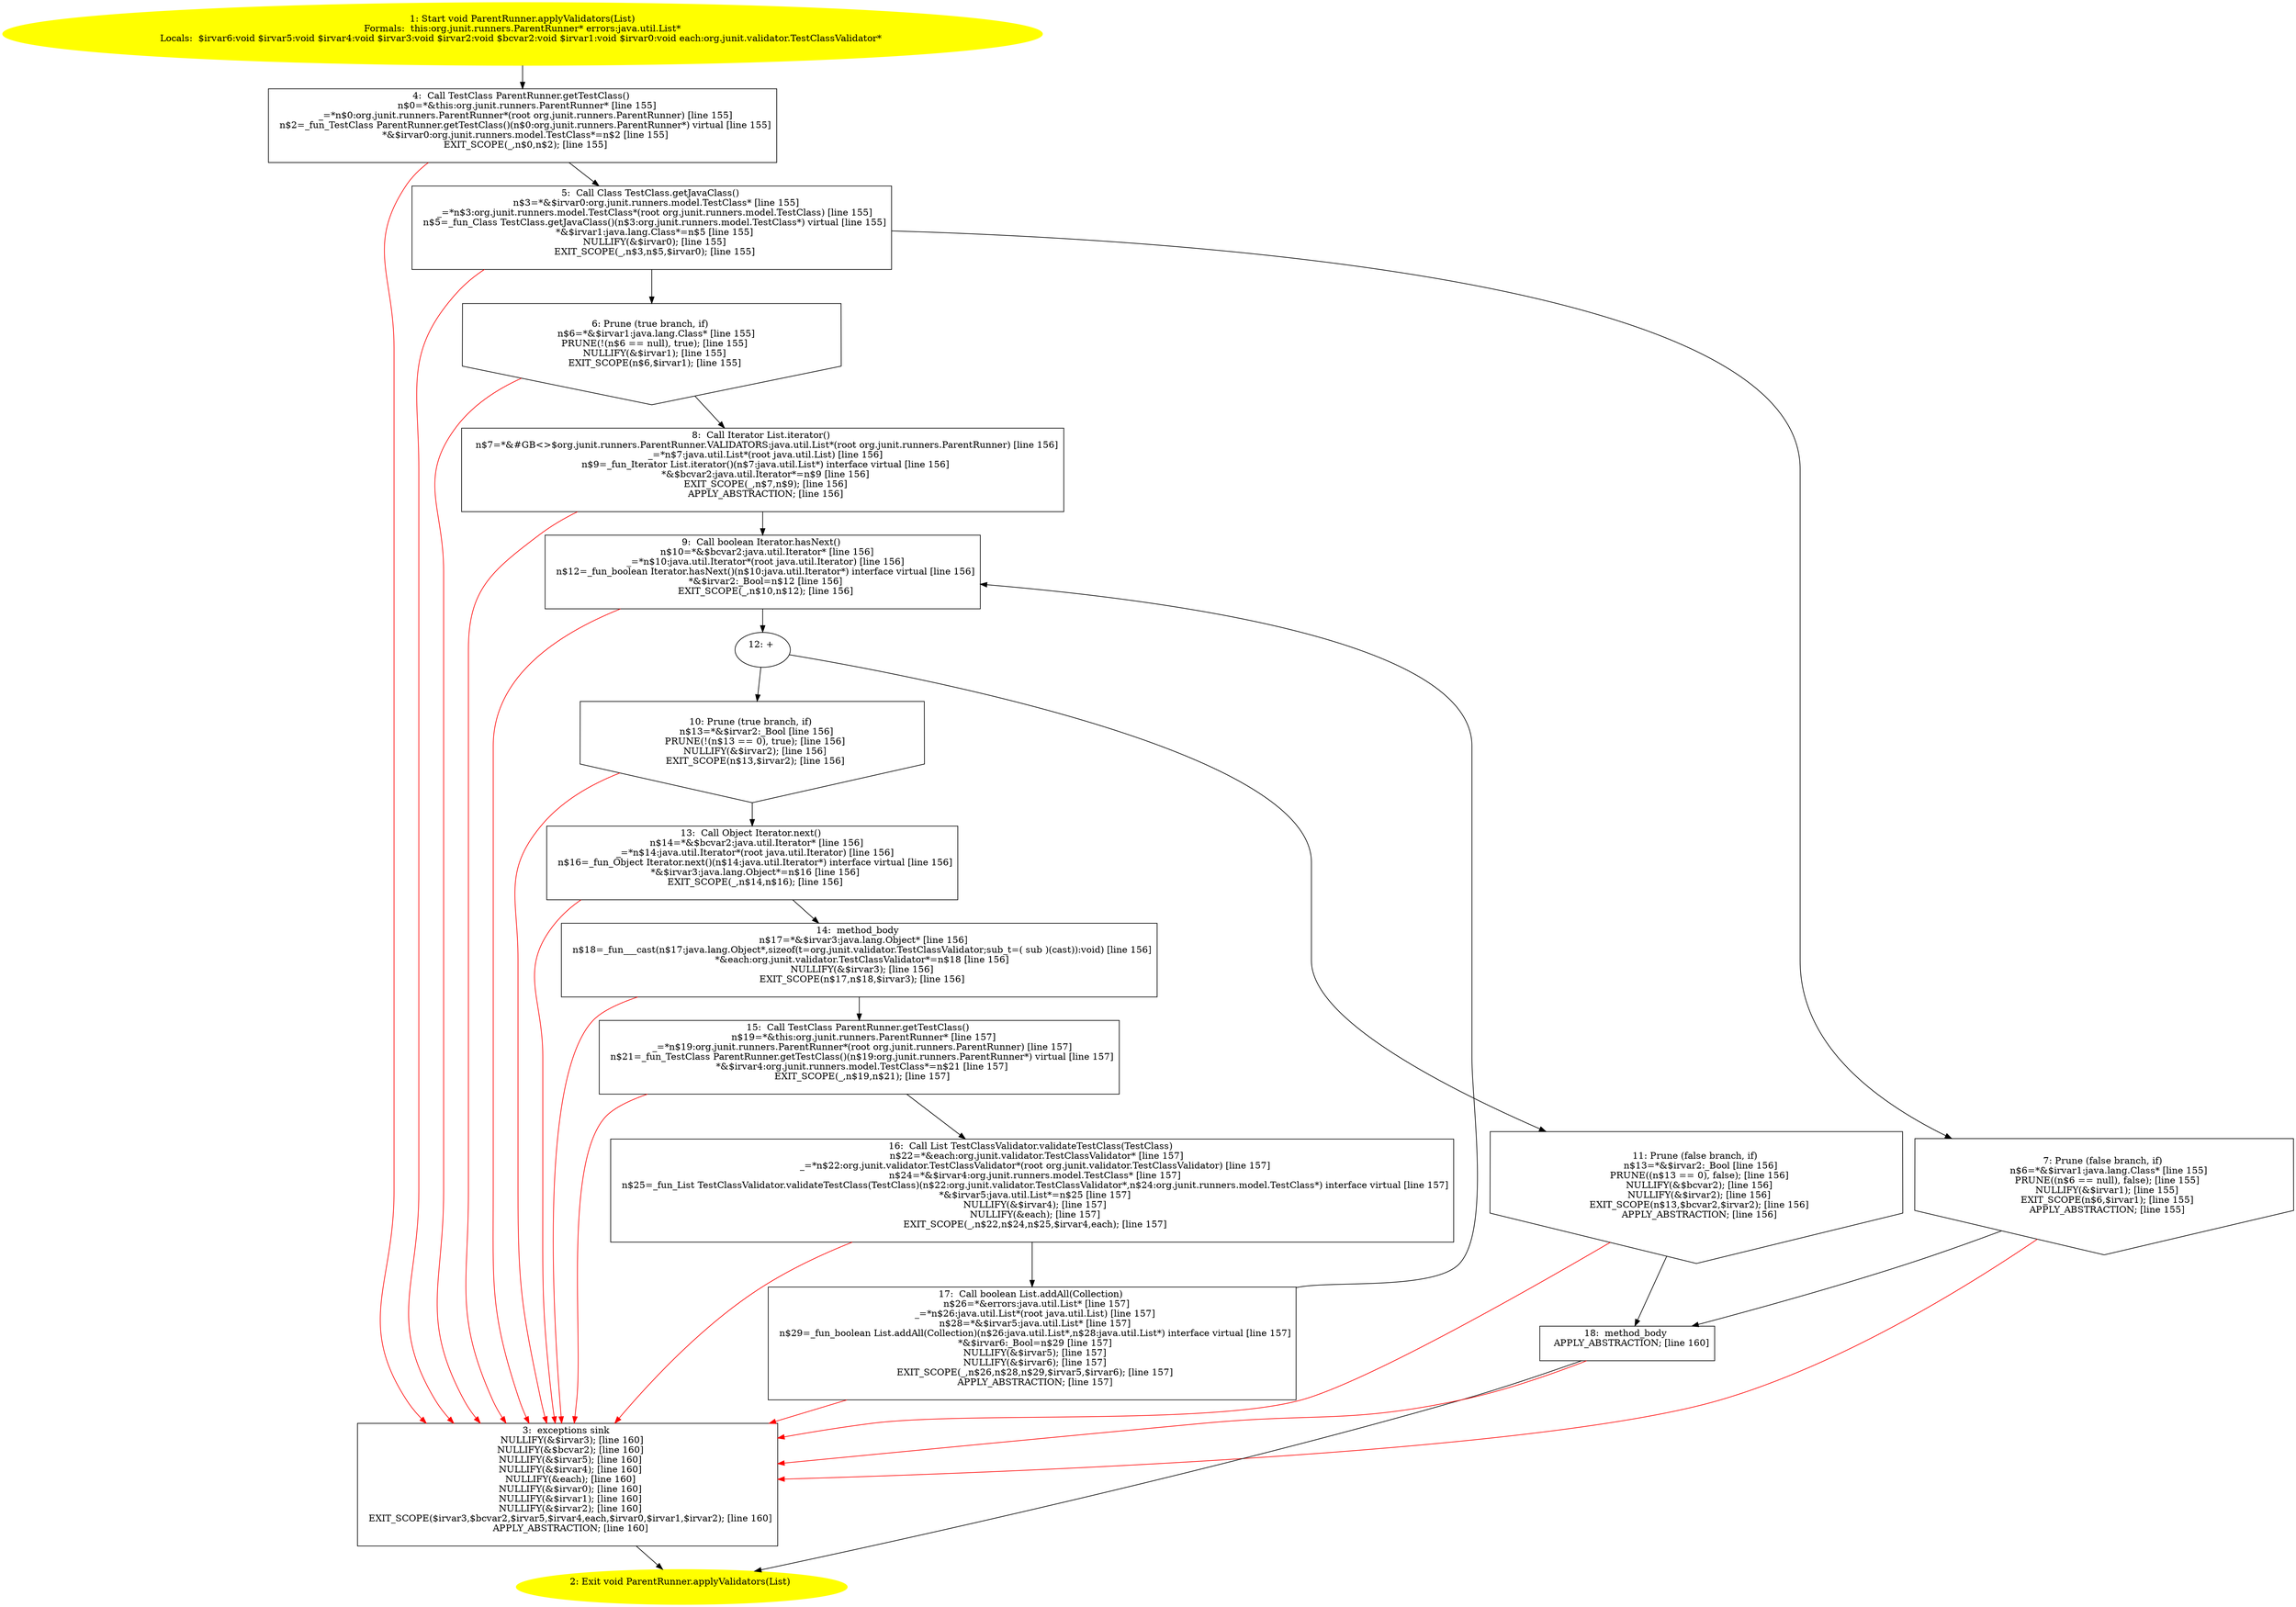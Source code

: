 /* @generated */
digraph cfg {
"org.junit.runners.ParentRunner.applyValidators(java.util.List):void.b3ec91a7c938b336f4b62362bbc3e8c9_1" [label="1: Start void ParentRunner.applyValidators(List)\nFormals:  this:org.junit.runners.ParentRunner* errors:java.util.List*\nLocals:  $irvar6:void $irvar5:void $irvar4:void $irvar3:void $irvar2:void $bcvar2:void $irvar1:void $irvar0:void each:org.junit.validator.TestClassValidator* \n  " color=yellow style=filled]
	

	 "org.junit.runners.ParentRunner.applyValidators(java.util.List):void.b3ec91a7c938b336f4b62362bbc3e8c9_1" -> "org.junit.runners.ParentRunner.applyValidators(java.util.List):void.b3ec91a7c938b336f4b62362bbc3e8c9_4" ;
"org.junit.runners.ParentRunner.applyValidators(java.util.List):void.b3ec91a7c938b336f4b62362bbc3e8c9_2" [label="2: Exit void ParentRunner.applyValidators(List) \n  " color=yellow style=filled]
	

"org.junit.runners.ParentRunner.applyValidators(java.util.List):void.b3ec91a7c938b336f4b62362bbc3e8c9_3" [label="3:  exceptions sink \n   NULLIFY(&$irvar3); [line 160]\n  NULLIFY(&$bcvar2); [line 160]\n  NULLIFY(&$irvar5); [line 160]\n  NULLIFY(&$irvar4); [line 160]\n  NULLIFY(&each); [line 160]\n  NULLIFY(&$irvar0); [line 160]\n  NULLIFY(&$irvar1); [line 160]\n  NULLIFY(&$irvar2); [line 160]\n  EXIT_SCOPE($irvar3,$bcvar2,$irvar5,$irvar4,each,$irvar0,$irvar1,$irvar2); [line 160]\n  APPLY_ABSTRACTION; [line 160]\n " shape="box"]
	

	 "org.junit.runners.ParentRunner.applyValidators(java.util.List):void.b3ec91a7c938b336f4b62362bbc3e8c9_3" -> "org.junit.runners.ParentRunner.applyValidators(java.util.List):void.b3ec91a7c938b336f4b62362bbc3e8c9_2" ;
"org.junit.runners.ParentRunner.applyValidators(java.util.List):void.b3ec91a7c938b336f4b62362bbc3e8c9_4" [label="4:  Call TestClass ParentRunner.getTestClass() \n   n$0=*&this:org.junit.runners.ParentRunner* [line 155]\n  _=*n$0:org.junit.runners.ParentRunner*(root org.junit.runners.ParentRunner) [line 155]\n  n$2=_fun_TestClass ParentRunner.getTestClass()(n$0:org.junit.runners.ParentRunner*) virtual [line 155]\n  *&$irvar0:org.junit.runners.model.TestClass*=n$2 [line 155]\n  EXIT_SCOPE(_,n$0,n$2); [line 155]\n " shape="box"]
	

	 "org.junit.runners.ParentRunner.applyValidators(java.util.List):void.b3ec91a7c938b336f4b62362bbc3e8c9_4" -> "org.junit.runners.ParentRunner.applyValidators(java.util.List):void.b3ec91a7c938b336f4b62362bbc3e8c9_5" ;
	 "org.junit.runners.ParentRunner.applyValidators(java.util.List):void.b3ec91a7c938b336f4b62362bbc3e8c9_4" -> "org.junit.runners.ParentRunner.applyValidators(java.util.List):void.b3ec91a7c938b336f4b62362bbc3e8c9_3" [color="red" ];
"org.junit.runners.ParentRunner.applyValidators(java.util.List):void.b3ec91a7c938b336f4b62362bbc3e8c9_5" [label="5:  Call Class TestClass.getJavaClass() \n   n$3=*&$irvar0:org.junit.runners.model.TestClass* [line 155]\n  _=*n$3:org.junit.runners.model.TestClass*(root org.junit.runners.model.TestClass) [line 155]\n  n$5=_fun_Class TestClass.getJavaClass()(n$3:org.junit.runners.model.TestClass*) virtual [line 155]\n  *&$irvar1:java.lang.Class*=n$5 [line 155]\n  NULLIFY(&$irvar0); [line 155]\n  EXIT_SCOPE(_,n$3,n$5,$irvar0); [line 155]\n " shape="box"]
	

	 "org.junit.runners.ParentRunner.applyValidators(java.util.List):void.b3ec91a7c938b336f4b62362bbc3e8c9_5" -> "org.junit.runners.ParentRunner.applyValidators(java.util.List):void.b3ec91a7c938b336f4b62362bbc3e8c9_6" ;
	 "org.junit.runners.ParentRunner.applyValidators(java.util.List):void.b3ec91a7c938b336f4b62362bbc3e8c9_5" -> "org.junit.runners.ParentRunner.applyValidators(java.util.List):void.b3ec91a7c938b336f4b62362bbc3e8c9_7" ;
	 "org.junit.runners.ParentRunner.applyValidators(java.util.List):void.b3ec91a7c938b336f4b62362bbc3e8c9_5" -> "org.junit.runners.ParentRunner.applyValidators(java.util.List):void.b3ec91a7c938b336f4b62362bbc3e8c9_3" [color="red" ];
"org.junit.runners.ParentRunner.applyValidators(java.util.List):void.b3ec91a7c938b336f4b62362bbc3e8c9_6" [label="6: Prune (true branch, if) \n   n$6=*&$irvar1:java.lang.Class* [line 155]\n  PRUNE(!(n$6 == null), true); [line 155]\n  NULLIFY(&$irvar1); [line 155]\n  EXIT_SCOPE(n$6,$irvar1); [line 155]\n " shape="invhouse"]
	

	 "org.junit.runners.ParentRunner.applyValidators(java.util.List):void.b3ec91a7c938b336f4b62362bbc3e8c9_6" -> "org.junit.runners.ParentRunner.applyValidators(java.util.List):void.b3ec91a7c938b336f4b62362bbc3e8c9_8" ;
	 "org.junit.runners.ParentRunner.applyValidators(java.util.List):void.b3ec91a7c938b336f4b62362bbc3e8c9_6" -> "org.junit.runners.ParentRunner.applyValidators(java.util.List):void.b3ec91a7c938b336f4b62362bbc3e8c9_3" [color="red" ];
"org.junit.runners.ParentRunner.applyValidators(java.util.List):void.b3ec91a7c938b336f4b62362bbc3e8c9_7" [label="7: Prune (false branch, if) \n   n$6=*&$irvar1:java.lang.Class* [line 155]\n  PRUNE((n$6 == null), false); [line 155]\n  NULLIFY(&$irvar1); [line 155]\n  EXIT_SCOPE(n$6,$irvar1); [line 155]\n  APPLY_ABSTRACTION; [line 155]\n " shape="invhouse"]
	

	 "org.junit.runners.ParentRunner.applyValidators(java.util.List):void.b3ec91a7c938b336f4b62362bbc3e8c9_7" -> "org.junit.runners.ParentRunner.applyValidators(java.util.List):void.b3ec91a7c938b336f4b62362bbc3e8c9_18" ;
	 "org.junit.runners.ParentRunner.applyValidators(java.util.List):void.b3ec91a7c938b336f4b62362bbc3e8c9_7" -> "org.junit.runners.ParentRunner.applyValidators(java.util.List):void.b3ec91a7c938b336f4b62362bbc3e8c9_3" [color="red" ];
"org.junit.runners.ParentRunner.applyValidators(java.util.List):void.b3ec91a7c938b336f4b62362bbc3e8c9_8" [label="8:  Call Iterator List.iterator() \n   n$7=*&#GB<>$org.junit.runners.ParentRunner.VALIDATORS:java.util.List*(root org.junit.runners.ParentRunner) [line 156]\n  _=*n$7:java.util.List*(root java.util.List) [line 156]\n  n$9=_fun_Iterator List.iterator()(n$7:java.util.List*) interface virtual [line 156]\n  *&$bcvar2:java.util.Iterator*=n$9 [line 156]\n  EXIT_SCOPE(_,n$7,n$9); [line 156]\n  APPLY_ABSTRACTION; [line 156]\n " shape="box"]
	

	 "org.junit.runners.ParentRunner.applyValidators(java.util.List):void.b3ec91a7c938b336f4b62362bbc3e8c9_8" -> "org.junit.runners.ParentRunner.applyValidators(java.util.List):void.b3ec91a7c938b336f4b62362bbc3e8c9_9" ;
	 "org.junit.runners.ParentRunner.applyValidators(java.util.List):void.b3ec91a7c938b336f4b62362bbc3e8c9_8" -> "org.junit.runners.ParentRunner.applyValidators(java.util.List):void.b3ec91a7c938b336f4b62362bbc3e8c9_3" [color="red" ];
"org.junit.runners.ParentRunner.applyValidators(java.util.List):void.b3ec91a7c938b336f4b62362bbc3e8c9_9" [label="9:  Call boolean Iterator.hasNext() \n   n$10=*&$bcvar2:java.util.Iterator* [line 156]\n  _=*n$10:java.util.Iterator*(root java.util.Iterator) [line 156]\n  n$12=_fun_boolean Iterator.hasNext()(n$10:java.util.Iterator*) interface virtual [line 156]\n  *&$irvar2:_Bool=n$12 [line 156]\n  EXIT_SCOPE(_,n$10,n$12); [line 156]\n " shape="box"]
	

	 "org.junit.runners.ParentRunner.applyValidators(java.util.List):void.b3ec91a7c938b336f4b62362bbc3e8c9_9" -> "org.junit.runners.ParentRunner.applyValidators(java.util.List):void.b3ec91a7c938b336f4b62362bbc3e8c9_12" ;
	 "org.junit.runners.ParentRunner.applyValidators(java.util.List):void.b3ec91a7c938b336f4b62362bbc3e8c9_9" -> "org.junit.runners.ParentRunner.applyValidators(java.util.List):void.b3ec91a7c938b336f4b62362bbc3e8c9_3" [color="red" ];
"org.junit.runners.ParentRunner.applyValidators(java.util.List):void.b3ec91a7c938b336f4b62362bbc3e8c9_10" [label="10: Prune (true branch, if) \n   n$13=*&$irvar2:_Bool [line 156]\n  PRUNE(!(n$13 == 0), true); [line 156]\n  NULLIFY(&$irvar2); [line 156]\n  EXIT_SCOPE(n$13,$irvar2); [line 156]\n " shape="invhouse"]
	

	 "org.junit.runners.ParentRunner.applyValidators(java.util.List):void.b3ec91a7c938b336f4b62362bbc3e8c9_10" -> "org.junit.runners.ParentRunner.applyValidators(java.util.List):void.b3ec91a7c938b336f4b62362bbc3e8c9_13" ;
	 "org.junit.runners.ParentRunner.applyValidators(java.util.List):void.b3ec91a7c938b336f4b62362bbc3e8c9_10" -> "org.junit.runners.ParentRunner.applyValidators(java.util.List):void.b3ec91a7c938b336f4b62362bbc3e8c9_3" [color="red" ];
"org.junit.runners.ParentRunner.applyValidators(java.util.List):void.b3ec91a7c938b336f4b62362bbc3e8c9_11" [label="11: Prune (false branch, if) \n   n$13=*&$irvar2:_Bool [line 156]\n  PRUNE((n$13 == 0), false); [line 156]\n  NULLIFY(&$bcvar2); [line 156]\n  NULLIFY(&$irvar2); [line 156]\n  EXIT_SCOPE(n$13,$bcvar2,$irvar2); [line 156]\n  APPLY_ABSTRACTION; [line 156]\n " shape="invhouse"]
	

	 "org.junit.runners.ParentRunner.applyValidators(java.util.List):void.b3ec91a7c938b336f4b62362bbc3e8c9_11" -> "org.junit.runners.ParentRunner.applyValidators(java.util.List):void.b3ec91a7c938b336f4b62362bbc3e8c9_18" ;
	 "org.junit.runners.ParentRunner.applyValidators(java.util.List):void.b3ec91a7c938b336f4b62362bbc3e8c9_11" -> "org.junit.runners.ParentRunner.applyValidators(java.util.List):void.b3ec91a7c938b336f4b62362bbc3e8c9_3" [color="red" ];
"org.junit.runners.ParentRunner.applyValidators(java.util.List):void.b3ec91a7c938b336f4b62362bbc3e8c9_12" [label="12: + \n  " ]
	

	 "org.junit.runners.ParentRunner.applyValidators(java.util.List):void.b3ec91a7c938b336f4b62362bbc3e8c9_12" -> "org.junit.runners.ParentRunner.applyValidators(java.util.List):void.b3ec91a7c938b336f4b62362bbc3e8c9_10" ;
	 "org.junit.runners.ParentRunner.applyValidators(java.util.List):void.b3ec91a7c938b336f4b62362bbc3e8c9_12" -> "org.junit.runners.ParentRunner.applyValidators(java.util.List):void.b3ec91a7c938b336f4b62362bbc3e8c9_11" ;
"org.junit.runners.ParentRunner.applyValidators(java.util.List):void.b3ec91a7c938b336f4b62362bbc3e8c9_13" [label="13:  Call Object Iterator.next() \n   n$14=*&$bcvar2:java.util.Iterator* [line 156]\n  _=*n$14:java.util.Iterator*(root java.util.Iterator) [line 156]\n  n$16=_fun_Object Iterator.next()(n$14:java.util.Iterator*) interface virtual [line 156]\n  *&$irvar3:java.lang.Object*=n$16 [line 156]\n  EXIT_SCOPE(_,n$14,n$16); [line 156]\n " shape="box"]
	

	 "org.junit.runners.ParentRunner.applyValidators(java.util.List):void.b3ec91a7c938b336f4b62362bbc3e8c9_13" -> "org.junit.runners.ParentRunner.applyValidators(java.util.List):void.b3ec91a7c938b336f4b62362bbc3e8c9_14" ;
	 "org.junit.runners.ParentRunner.applyValidators(java.util.List):void.b3ec91a7c938b336f4b62362bbc3e8c9_13" -> "org.junit.runners.ParentRunner.applyValidators(java.util.List):void.b3ec91a7c938b336f4b62362bbc3e8c9_3" [color="red" ];
"org.junit.runners.ParentRunner.applyValidators(java.util.List):void.b3ec91a7c938b336f4b62362bbc3e8c9_14" [label="14:  method_body \n   n$17=*&$irvar3:java.lang.Object* [line 156]\n  n$18=_fun___cast(n$17:java.lang.Object*,sizeof(t=org.junit.validator.TestClassValidator;sub_t=( sub )(cast)):void) [line 156]\n  *&each:org.junit.validator.TestClassValidator*=n$18 [line 156]\n  NULLIFY(&$irvar3); [line 156]\n  EXIT_SCOPE(n$17,n$18,$irvar3); [line 156]\n " shape="box"]
	

	 "org.junit.runners.ParentRunner.applyValidators(java.util.List):void.b3ec91a7c938b336f4b62362bbc3e8c9_14" -> "org.junit.runners.ParentRunner.applyValidators(java.util.List):void.b3ec91a7c938b336f4b62362bbc3e8c9_15" ;
	 "org.junit.runners.ParentRunner.applyValidators(java.util.List):void.b3ec91a7c938b336f4b62362bbc3e8c9_14" -> "org.junit.runners.ParentRunner.applyValidators(java.util.List):void.b3ec91a7c938b336f4b62362bbc3e8c9_3" [color="red" ];
"org.junit.runners.ParentRunner.applyValidators(java.util.List):void.b3ec91a7c938b336f4b62362bbc3e8c9_15" [label="15:  Call TestClass ParentRunner.getTestClass() \n   n$19=*&this:org.junit.runners.ParentRunner* [line 157]\n  _=*n$19:org.junit.runners.ParentRunner*(root org.junit.runners.ParentRunner) [line 157]\n  n$21=_fun_TestClass ParentRunner.getTestClass()(n$19:org.junit.runners.ParentRunner*) virtual [line 157]\n  *&$irvar4:org.junit.runners.model.TestClass*=n$21 [line 157]\n  EXIT_SCOPE(_,n$19,n$21); [line 157]\n " shape="box"]
	

	 "org.junit.runners.ParentRunner.applyValidators(java.util.List):void.b3ec91a7c938b336f4b62362bbc3e8c9_15" -> "org.junit.runners.ParentRunner.applyValidators(java.util.List):void.b3ec91a7c938b336f4b62362bbc3e8c9_16" ;
	 "org.junit.runners.ParentRunner.applyValidators(java.util.List):void.b3ec91a7c938b336f4b62362bbc3e8c9_15" -> "org.junit.runners.ParentRunner.applyValidators(java.util.List):void.b3ec91a7c938b336f4b62362bbc3e8c9_3" [color="red" ];
"org.junit.runners.ParentRunner.applyValidators(java.util.List):void.b3ec91a7c938b336f4b62362bbc3e8c9_16" [label="16:  Call List TestClassValidator.validateTestClass(TestClass) \n   n$22=*&each:org.junit.validator.TestClassValidator* [line 157]\n  _=*n$22:org.junit.validator.TestClassValidator*(root org.junit.validator.TestClassValidator) [line 157]\n  n$24=*&$irvar4:org.junit.runners.model.TestClass* [line 157]\n  n$25=_fun_List TestClassValidator.validateTestClass(TestClass)(n$22:org.junit.validator.TestClassValidator*,n$24:org.junit.runners.model.TestClass*) interface virtual [line 157]\n  *&$irvar5:java.util.List*=n$25 [line 157]\n  NULLIFY(&$irvar4); [line 157]\n  NULLIFY(&each); [line 157]\n  EXIT_SCOPE(_,n$22,n$24,n$25,$irvar4,each); [line 157]\n " shape="box"]
	

	 "org.junit.runners.ParentRunner.applyValidators(java.util.List):void.b3ec91a7c938b336f4b62362bbc3e8c9_16" -> "org.junit.runners.ParentRunner.applyValidators(java.util.List):void.b3ec91a7c938b336f4b62362bbc3e8c9_17" ;
	 "org.junit.runners.ParentRunner.applyValidators(java.util.List):void.b3ec91a7c938b336f4b62362bbc3e8c9_16" -> "org.junit.runners.ParentRunner.applyValidators(java.util.List):void.b3ec91a7c938b336f4b62362bbc3e8c9_3" [color="red" ];
"org.junit.runners.ParentRunner.applyValidators(java.util.List):void.b3ec91a7c938b336f4b62362bbc3e8c9_17" [label="17:  Call boolean List.addAll(Collection) \n   n$26=*&errors:java.util.List* [line 157]\n  _=*n$26:java.util.List*(root java.util.List) [line 157]\n  n$28=*&$irvar5:java.util.List* [line 157]\n  n$29=_fun_boolean List.addAll(Collection)(n$26:java.util.List*,n$28:java.util.List*) interface virtual [line 157]\n  *&$irvar6:_Bool=n$29 [line 157]\n  NULLIFY(&$irvar5); [line 157]\n  NULLIFY(&$irvar6); [line 157]\n  EXIT_SCOPE(_,n$26,n$28,n$29,$irvar5,$irvar6); [line 157]\n  APPLY_ABSTRACTION; [line 157]\n " shape="box"]
	

	 "org.junit.runners.ParentRunner.applyValidators(java.util.List):void.b3ec91a7c938b336f4b62362bbc3e8c9_17" -> "org.junit.runners.ParentRunner.applyValidators(java.util.List):void.b3ec91a7c938b336f4b62362bbc3e8c9_9" ;
	 "org.junit.runners.ParentRunner.applyValidators(java.util.List):void.b3ec91a7c938b336f4b62362bbc3e8c9_17" -> "org.junit.runners.ParentRunner.applyValidators(java.util.List):void.b3ec91a7c938b336f4b62362bbc3e8c9_3" [color="red" ];
"org.junit.runners.ParentRunner.applyValidators(java.util.List):void.b3ec91a7c938b336f4b62362bbc3e8c9_18" [label="18:  method_body \n   APPLY_ABSTRACTION; [line 160]\n " shape="box"]
	

	 "org.junit.runners.ParentRunner.applyValidators(java.util.List):void.b3ec91a7c938b336f4b62362bbc3e8c9_18" -> "org.junit.runners.ParentRunner.applyValidators(java.util.List):void.b3ec91a7c938b336f4b62362bbc3e8c9_2" ;
	 "org.junit.runners.ParentRunner.applyValidators(java.util.List):void.b3ec91a7c938b336f4b62362bbc3e8c9_18" -> "org.junit.runners.ParentRunner.applyValidators(java.util.List):void.b3ec91a7c938b336f4b62362bbc3e8c9_3" [color="red" ];
}
